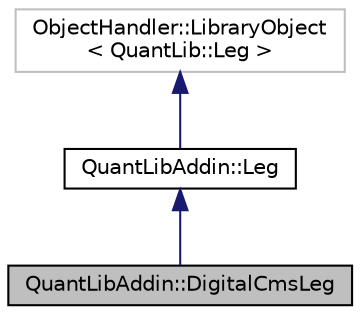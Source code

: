 digraph "QuantLibAddin::DigitalCmsLeg"
{
  edge [fontname="Helvetica",fontsize="10",labelfontname="Helvetica",labelfontsize="10"];
  node [fontname="Helvetica",fontsize="10",shape=record];
  Node3 [label="QuantLibAddin::DigitalCmsLeg",height=0.2,width=0.4,color="black", fillcolor="grey75", style="filled", fontcolor="black"];
  Node4 -> Node3 [dir="back",color="midnightblue",fontsize="10",style="solid",fontname="Helvetica"];
  Node4 [label="QuantLibAddin::Leg",height=0.2,width=0.4,color="black", fillcolor="white", style="filled",URL="$class_quant_lib_addin_1_1_leg.html"];
  Node5 -> Node4 [dir="back",color="midnightblue",fontsize="10",style="solid",fontname="Helvetica"];
  Node5 [label="ObjectHandler::LibraryObject\l\< QuantLib::Leg \>",height=0.2,width=0.4,color="grey75", fillcolor="white", style="filled"];
}
